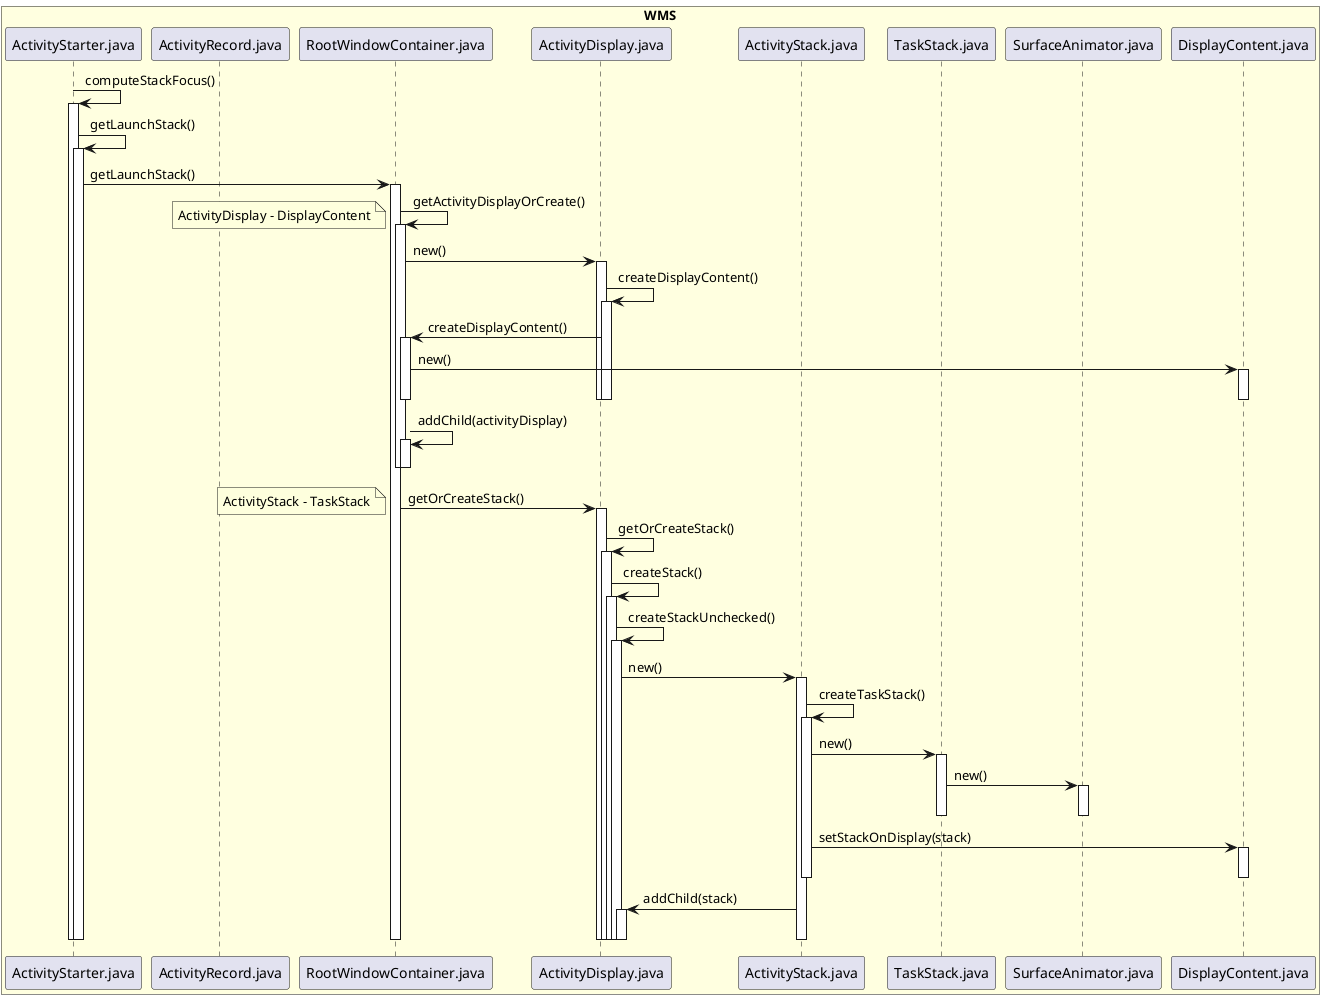 @startuml


box "WMS"  #LightYellow
participant ActivityStarter.java
participant ActivityRecord.java
participant RootWindowContainer.java
participant ActivityDisplay.java
participant ActivityStack.java
participant TaskStack.java
participant SurfaceAnimator.java
participant DisplayContent.java
end box

ActivityStarter.java -> ActivityStarter.java: computeStackFocus()
activate ActivityStarter.java
ActivityStarter.java -> ActivityStarter.java: getLaunchStack()
activate ActivityStarter.java
ActivityStarter.java -> RootWindowContainer.java: getLaunchStack()
activate RootWindowContainer.java
RootWindowContainer.java -> RootWindowContainer.java: getActivityDisplayOrCreate()
activate RootWindowContainer.java
note left:ActivityDisplay - DisplayContent
RootWindowContainer.java -> ActivityDisplay.java: new()
activate ActivityDisplay.java

ActivityDisplay.java -> ActivityDisplay.java: createDisplayContent()
activate ActivityDisplay.java

ActivityDisplay.java -> RootWindowContainer.java: createDisplayContent()
activate RootWindowContainer.java
RootWindowContainer.java -> DisplayContent.java: new()
activate DisplayContent.java
deactivate DisplayContent.java
deactivate ActivityDisplay.java
deactivate ActivityDisplay.java
deactivate RootWindowContainer.java

RootWindowContainer.java -> RootWindowContainer.java : addChild(activityDisplay)
activate RootWindowContainer.java
deactivate RootWindowContainer.java
deactivate RootWindowContainer.java
deactivate ActivityDisplay.java
deactivate ActivityDisplay.java

RootWindowContainer.java -> ActivityDisplay.java : getOrCreateStack()
activate ActivityDisplay.java
note left:ActivityStack - TaskStack
ActivityDisplay.java -> ActivityDisplay.java : getOrCreateStack()
activate ActivityDisplay.java
ActivityDisplay.java -> ActivityDisplay.java : createStack()
activate ActivityDisplay.java
ActivityDisplay.java -> ActivityDisplay.java : createStackUnchecked()
activate ActivityDisplay.java
ActivityDisplay.java -> ActivityStack.java : new()
activate ActivityStack.java
ActivityStack.java -> ActivityStack.java : createTaskStack()
activate ActivityStack.java
ActivityStack.java -> TaskStack.java : new()
activate TaskStack.java
TaskStack.java -> SurfaceAnimator.java : new()
activate SurfaceAnimator.java
deactivate SurfaceAnimator.java
deactivate TaskStack.java

ActivityStack.java -> DisplayContent.java : setStackOnDisplay(stack)
activate DisplayContent.java
deactivate DisplayContent.java
deactivate ActivityStack.java

ActivityStack.java -> ActivityDisplay.java : addChild(stack)
activate ActivityDisplay.java
deactivate ActivityDisplay.java
deactivate ActivityStack.java
deactivate ActivityDisplay.java
deactivate ActivityDisplay.java
deactivate ActivityDisplay.java
deactivate ActivityDisplay.java
deactivate RootWindowContainer.java
deactivate ActivityStarter.java
deactivate ActivityStarter.java

@enduml
